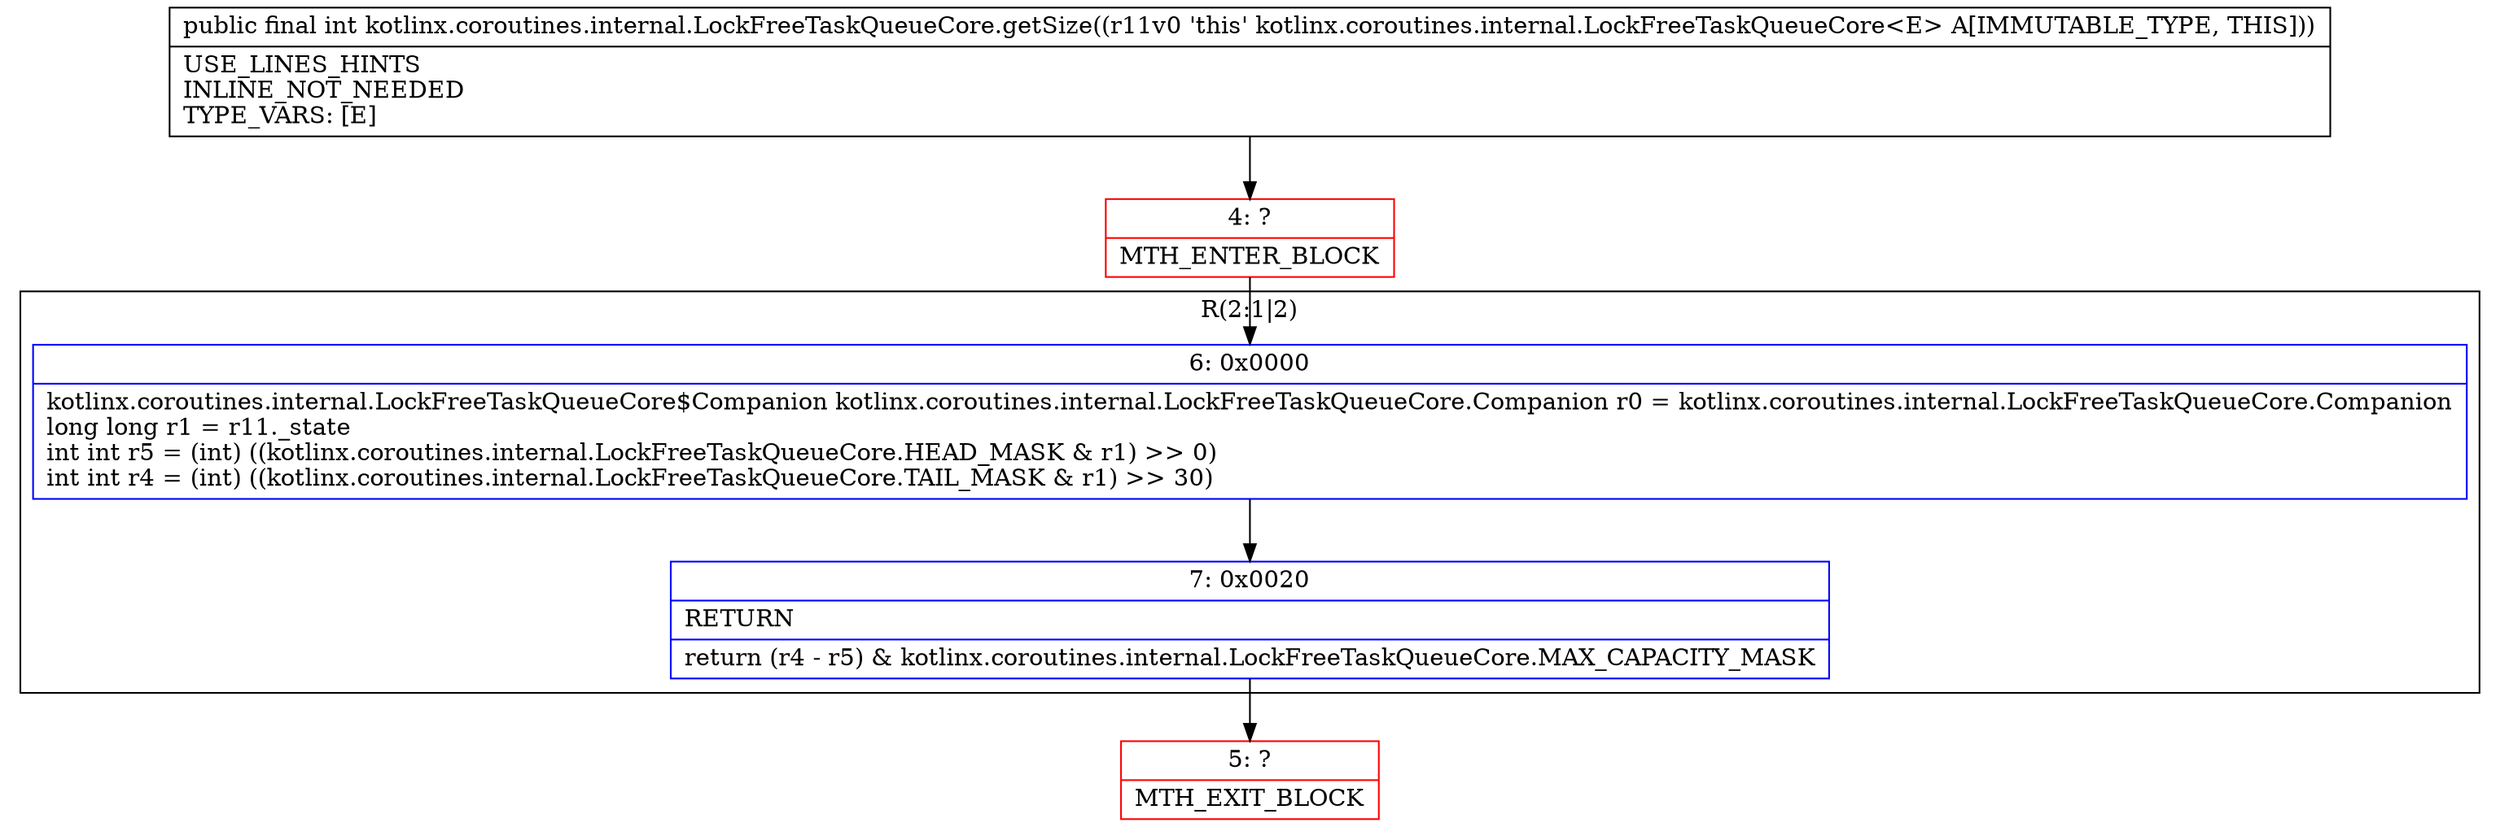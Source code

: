 digraph "CFG forkotlinx.coroutines.internal.LockFreeTaskQueueCore.getSize()I" {
subgraph cluster_Region_775164774 {
label = "R(2:1|2)";
node [shape=record,color=blue];
Node_6 [shape=record,label="{6\:\ 0x0000|kotlinx.coroutines.internal.LockFreeTaskQueueCore$Companion kotlinx.coroutines.internal.LockFreeTaskQueueCore.Companion r0 = kotlinx.coroutines.internal.LockFreeTaskQueueCore.Companion\llong long r1 = r11._state\lint int r5 = (int) ((kotlinx.coroutines.internal.LockFreeTaskQueueCore.HEAD_MASK & r1) \>\> 0)\lint int r4 = (int) ((kotlinx.coroutines.internal.LockFreeTaskQueueCore.TAIL_MASK & r1) \>\> 30)\l}"];
Node_7 [shape=record,label="{7\:\ 0x0020|RETURN\l|return (r4 \- r5) & kotlinx.coroutines.internal.LockFreeTaskQueueCore.MAX_CAPACITY_MASK\l}"];
}
Node_4 [shape=record,color=red,label="{4\:\ ?|MTH_ENTER_BLOCK\l}"];
Node_5 [shape=record,color=red,label="{5\:\ ?|MTH_EXIT_BLOCK\l}"];
MethodNode[shape=record,label="{public final int kotlinx.coroutines.internal.LockFreeTaskQueueCore.getSize((r11v0 'this' kotlinx.coroutines.internal.LockFreeTaskQueueCore\<E\> A[IMMUTABLE_TYPE, THIS]))  | USE_LINES_HINTS\lINLINE_NOT_NEEDED\lTYPE_VARS: [E]\l}"];
MethodNode -> Node_4;Node_6 -> Node_7;
Node_7 -> Node_5;
Node_4 -> Node_6;
}

